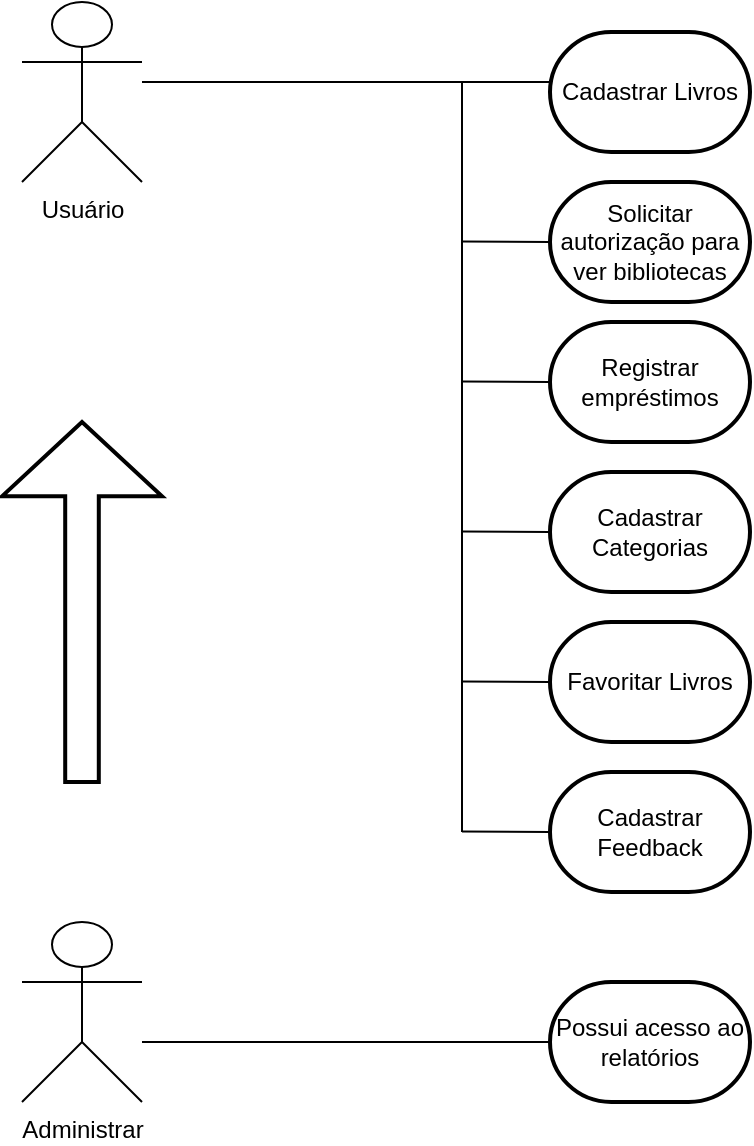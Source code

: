 <mxfile version="21.5.2" type="github">
  <diagram name="Página-1" id="VRcsKb7h0SonIRb8UVA_">
    <mxGraphModel dx="1133" dy="663" grid="1" gridSize="10" guides="1" tooltips="1" connect="1" arrows="1" fold="1" page="1" pageScale="1" pageWidth="827" pageHeight="1169" math="0" shadow="0">
      <root>
        <mxCell id="0" />
        <mxCell id="1" parent="0" />
        <mxCell id="TDki_b5KOmt0Y0R4aDIz-2" value="Usuário" style="shape=umlActor;verticalLabelPosition=bottom;verticalAlign=top;html=1;outlineConnect=0;" vertex="1" parent="1">
          <mxGeometry x="100" y="80" width="60" height="90" as="geometry" />
        </mxCell>
        <mxCell id="TDki_b5KOmt0Y0R4aDIz-6" value="Cadastrar Livros" style="strokeWidth=2;html=1;shape=mxgraph.flowchart.terminator;whiteSpace=wrap;" vertex="1" parent="1">
          <mxGeometry x="364" y="95" width="100" height="60" as="geometry" />
        </mxCell>
        <mxCell id="TDki_b5KOmt0Y0R4aDIz-7" value="" style="endArrow=none;html=1;rounded=0;entryX=0;entryY=0.5;entryDx=0;entryDy=0;entryPerimeter=0;" edge="1" parent="1">
          <mxGeometry width="50" height="50" relative="1" as="geometry">
            <mxPoint x="160" y="120" as="sourcePoint" />
            <mxPoint x="364" y="120" as="targetPoint" />
          </mxGeometry>
        </mxCell>
        <mxCell id="TDki_b5KOmt0Y0R4aDIz-11" value="Solicitar autorização para ver bibliotecas" style="strokeWidth=2;html=1;shape=mxgraph.flowchart.terminator;whiteSpace=wrap;" vertex="1" parent="1">
          <mxGeometry x="364" y="170" width="100" height="60" as="geometry" />
        </mxCell>
        <mxCell id="TDki_b5KOmt0Y0R4aDIz-15" value="" style="endArrow=none;html=1;rounded=0;" edge="1" parent="1">
          <mxGeometry width="50" height="50" relative="1" as="geometry">
            <mxPoint x="320" y="200" as="sourcePoint" />
            <mxPoint x="320" y="120" as="targetPoint" />
          </mxGeometry>
        </mxCell>
        <mxCell id="TDki_b5KOmt0Y0R4aDIz-16" value="" style="endArrow=none;html=1;rounded=0;entryX=0;entryY=0.5;entryDx=0;entryDy=0;entryPerimeter=0;" edge="1" parent="1" target="TDki_b5KOmt0Y0R4aDIz-11">
          <mxGeometry width="50" height="50" relative="1" as="geometry">
            <mxPoint x="320" y="199.71" as="sourcePoint" />
            <mxPoint x="360" y="199.71" as="targetPoint" />
          </mxGeometry>
        </mxCell>
        <mxCell id="TDki_b5KOmt0Y0R4aDIz-17" value="Registrar empréstimos" style="strokeWidth=2;html=1;shape=mxgraph.flowchart.terminator;whiteSpace=wrap;" vertex="1" parent="1">
          <mxGeometry x="364" y="240" width="100" height="60" as="geometry" />
        </mxCell>
        <mxCell id="TDki_b5KOmt0Y0R4aDIz-18" value="Cadastrar Categorias" style="strokeWidth=2;html=1;shape=mxgraph.flowchart.terminator;whiteSpace=wrap;" vertex="1" parent="1">
          <mxGeometry x="364" y="315" width="100" height="60" as="geometry" />
        </mxCell>
        <mxCell id="TDki_b5KOmt0Y0R4aDIz-19" value="" style="endArrow=none;html=1;rounded=0;" edge="1" parent="1">
          <mxGeometry width="50" height="50" relative="1" as="geometry">
            <mxPoint x="320" y="345" as="sourcePoint" />
            <mxPoint x="320" y="190" as="targetPoint" />
          </mxGeometry>
        </mxCell>
        <mxCell id="TDki_b5KOmt0Y0R4aDIz-20" value="" style="endArrow=none;html=1;rounded=0;entryX=0;entryY=0.5;entryDx=0;entryDy=0;entryPerimeter=0;" edge="1" parent="1" target="TDki_b5KOmt0Y0R4aDIz-18">
          <mxGeometry width="50" height="50" relative="1" as="geometry">
            <mxPoint x="320" y="344.71" as="sourcePoint" />
            <mxPoint x="360" y="344.71" as="targetPoint" />
          </mxGeometry>
        </mxCell>
        <mxCell id="TDki_b5KOmt0Y0R4aDIz-21" value="" style="endArrow=none;html=1;rounded=0;entryX=0;entryY=0.5;entryDx=0;entryDy=0;entryPerimeter=0;" edge="1" parent="1">
          <mxGeometry width="50" height="50" relative="1" as="geometry">
            <mxPoint x="320" y="269.71" as="sourcePoint" />
            <mxPoint x="364" y="270" as="targetPoint" />
          </mxGeometry>
        </mxCell>
        <mxCell id="TDki_b5KOmt0Y0R4aDIz-25" value="Favoritar Livros" style="strokeWidth=2;html=1;shape=mxgraph.flowchart.terminator;whiteSpace=wrap;" vertex="1" parent="1">
          <mxGeometry x="364" y="390" width="100" height="60" as="geometry" />
        </mxCell>
        <mxCell id="TDki_b5KOmt0Y0R4aDIz-26" value="Cadastrar Feedback" style="strokeWidth=2;html=1;shape=mxgraph.flowchart.terminator;whiteSpace=wrap;" vertex="1" parent="1">
          <mxGeometry x="364" y="465" width="100" height="60" as="geometry" />
        </mxCell>
        <mxCell id="TDki_b5KOmt0Y0R4aDIz-27" value="" style="endArrow=none;html=1;rounded=0;" edge="1" parent="1">
          <mxGeometry width="50" height="50" relative="1" as="geometry">
            <mxPoint x="320" y="495" as="sourcePoint" />
            <mxPoint x="320" y="340" as="targetPoint" />
          </mxGeometry>
        </mxCell>
        <mxCell id="TDki_b5KOmt0Y0R4aDIz-28" value="" style="endArrow=none;html=1;rounded=0;entryX=0;entryY=0.5;entryDx=0;entryDy=0;entryPerimeter=0;" edge="1" parent="1" target="TDki_b5KOmt0Y0R4aDIz-26">
          <mxGeometry width="50" height="50" relative="1" as="geometry">
            <mxPoint x="320" y="494.71" as="sourcePoint" />
            <mxPoint x="360" y="494.71" as="targetPoint" />
          </mxGeometry>
        </mxCell>
        <mxCell id="TDki_b5KOmt0Y0R4aDIz-29" value="" style="endArrow=none;html=1;rounded=0;entryX=0;entryY=0.5;entryDx=0;entryDy=0;entryPerimeter=0;" edge="1" parent="1">
          <mxGeometry width="50" height="50" relative="1" as="geometry">
            <mxPoint x="320" y="419.71" as="sourcePoint" />
            <mxPoint x="364" y="420" as="targetPoint" />
          </mxGeometry>
        </mxCell>
        <mxCell id="TDki_b5KOmt0Y0R4aDIz-30" value="Administrar " style="shape=umlActor;verticalLabelPosition=bottom;verticalAlign=top;html=1;outlineConnect=0;" vertex="1" parent="1">
          <mxGeometry x="100" y="540" width="60" height="90" as="geometry" />
        </mxCell>
        <mxCell id="TDki_b5KOmt0Y0R4aDIz-31" value="" style="endArrow=none;html=1;rounded=0;entryX=0;entryY=0.5;entryDx=0;entryDy=0;entryPerimeter=0;" edge="1" parent="1">
          <mxGeometry width="50" height="50" relative="1" as="geometry">
            <mxPoint x="160" y="600" as="sourcePoint" />
            <mxPoint x="364" y="600" as="targetPoint" />
          </mxGeometry>
        </mxCell>
        <mxCell id="TDki_b5KOmt0Y0R4aDIz-32" value="Possui acesso ao relatórios" style="strokeWidth=2;html=1;shape=mxgraph.flowchart.terminator;whiteSpace=wrap;" vertex="1" parent="1">
          <mxGeometry x="364" y="570" width="100" height="60" as="geometry" />
        </mxCell>
        <mxCell id="TDki_b5KOmt0Y0R4aDIz-33" value="" style="verticalLabelPosition=bottom;verticalAlign=top;html=1;strokeWidth=2;shape=mxgraph.arrows2.arrow;dy=0.79;dx=37.17;notch=0;rotation=-90;" vertex="1" parent="1">
          <mxGeometry x="40" y="340" width="180" height="80" as="geometry" />
        </mxCell>
      </root>
    </mxGraphModel>
  </diagram>
</mxfile>
